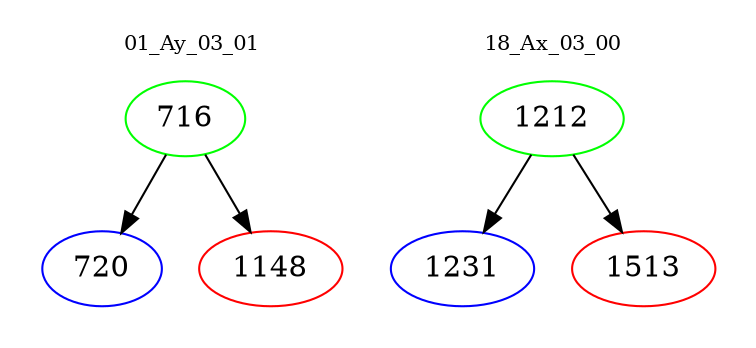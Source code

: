 digraph{
subgraph cluster_0 {
color = white
label = "01_Ay_03_01";
fontsize=10;
T0_716 [label="716", color="green"]
T0_716 -> T0_720 [color="black"]
T0_720 [label="720", color="blue"]
T0_716 -> T0_1148 [color="black"]
T0_1148 [label="1148", color="red"]
}
subgraph cluster_1 {
color = white
label = "18_Ax_03_00";
fontsize=10;
T1_1212 [label="1212", color="green"]
T1_1212 -> T1_1231 [color="black"]
T1_1231 [label="1231", color="blue"]
T1_1212 -> T1_1513 [color="black"]
T1_1513 [label="1513", color="red"]
}
}
